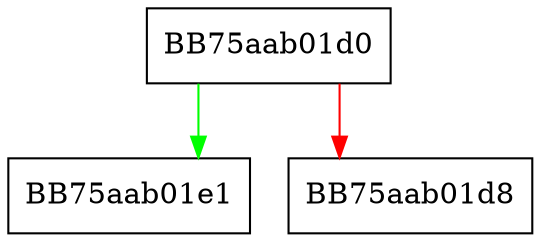 digraph RawIteratorProgressCallback {
  node [shape="box"];
  graph [splines=ortho];
  BB75aab01d0 -> BB75aab01e1 [color="green"];
  BB75aab01d0 -> BB75aab01d8 [color="red"];
}